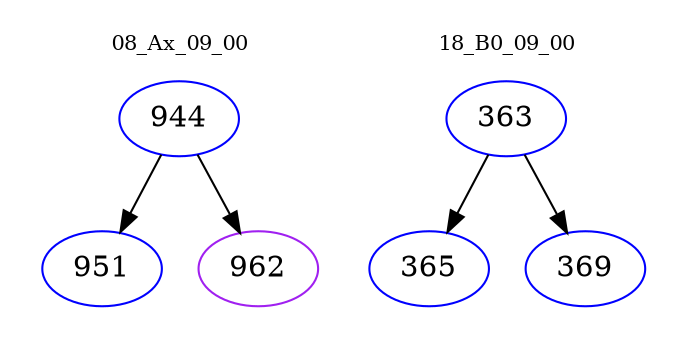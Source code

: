 digraph{
subgraph cluster_0 {
color = white
label = "08_Ax_09_00";
fontsize=10;
T0_944 [label="944", color="blue"]
T0_944 -> T0_951 [color="black"]
T0_951 [label="951", color="blue"]
T0_944 -> T0_962 [color="black"]
T0_962 [label="962", color="purple"]
}
subgraph cluster_1 {
color = white
label = "18_B0_09_00";
fontsize=10;
T1_363 [label="363", color="blue"]
T1_363 -> T1_365 [color="black"]
T1_365 [label="365", color="blue"]
T1_363 -> T1_369 [color="black"]
T1_369 [label="369", color="blue"]
}
}

